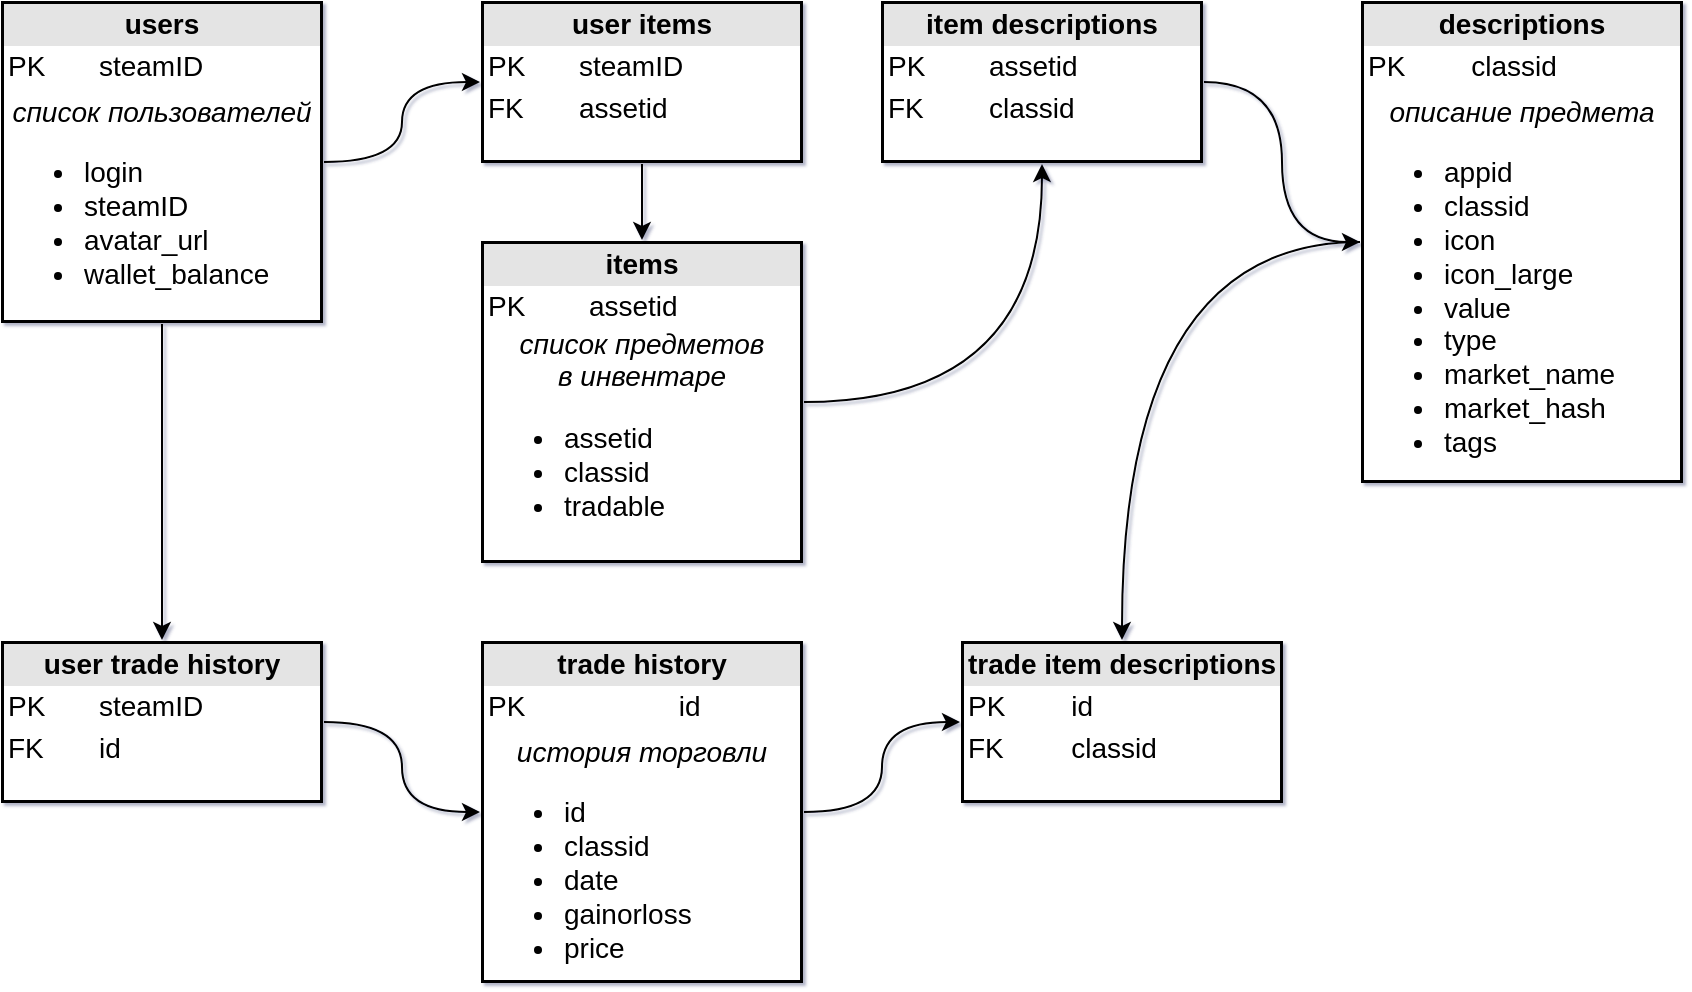 <mxfile version="13.7.9" type="embed"><diagram name="Page-1" id="9f46799a-70d6-7492-0946-bef42562c5a5"><mxGraphModel dx="1298" dy="838" grid="1" gridSize="10" guides="1" tooltips="1" connect="1" arrows="1" fold="1" page="1" pageScale="1" pageWidth="307" pageHeight="300" background="#ffffff" math="0" shadow="1"><root><mxCell id="0"/><mxCell id="1" parent="0"/><mxCell id="b2mbYdQ5OWqlQgxGF-j2-6" value="" style="edgeStyle=orthogonalEdgeStyle;rounded=0;orthogonalLoop=1;jettySize=auto;html=1;fontSize=14;fontColor=#000000;curved=1;strokeColor=#000000;" parent="1" source="b2mbYdQ5OWqlQgxGF-j2-1" target="b2mbYdQ5OWqlQgxGF-j2-5" edge="1"><mxGeometry relative="1" as="geometry"/></mxCell><mxCell id="b2mbYdQ5OWqlQgxGF-j2-16" value="" style="edgeStyle=orthogonalEdgeStyle;curved=1;rounded=0;orthogonalLoop=1;jettySize=auto;html=1;fontSize=14;fontColor=#000000;strokeColor=#000000;" parent="1" source="b2mbYdQ5OWqlQgxGF-j2-1" target="b2mbYdQ5OWqlQgxGF-j2-15" edge="1"><mxGeometry relative="1" as="geometry"/></mxCell><mxCell id="b2mbYdQ5OWqlQgxGF-j2-1" value="&lt;div style=&quot;text-align: center ; box-sizing: border-box ; width: 100% ; background: rgb(228 , 228 , 228) ; padding: 2px ; font-size: 14px&quot;&gt;&lt;b&gt;users&lt;/b&gt;&lt;/div&gt;&lt;table style=&quot;width: 100% ; font-size: 14px&quot; cellpadding=&quot;2&quot; cellspacing=&quot;0&quot;&gt;&lt;tbody style=&quot;font-size: 14px&quot;&gt;&lt;tr style=&quot;font-size: 14px&quot;&gt;&lt;td style=&quot;font-size: 14px&quot;&gt;PK&lt;/td&gt;&lt;td style=&quot;font-size: 14px&quot;&gt;steamID&lt;/td&gt;&lt;/tr&gt;&lt;tr style=&quot;font-size: 14px&quot;&gt;&lt;td style=&quot;font-size: 14px&quot;&gt;&lt;/td&gt;&lt;td style=&quot;font-size: 14px&quot;&gt;&lt;/td&gt;&lt;/tr&gt;&lt;/tbody&gt;&lt;/table&gt;&lt;span&gt;&lt;div style=&quot;text-align: center&quot;&gt;&lt;span&gt;&lt;i&gt;список пользователей&lt;/i&gt;&lt;/span&gt;&lt;/div&gt;&lt;/span&gt;&lt;ul style=&quot;font-size: 14px&quot;&gt;&lt;li style=&quot;font-size: 14px&quot;&gt;login&lt;/li&gt;&lt;li style=&quot;font-size: 14px&quot;&gt;steamID&lt;/li&gt;&lt;li style=&quot;font-size: 14px&quot;&gt;avatar_url&lt;/li&gt;&lt;li style=&quot;font-size: 14px&quot;&gt;wallet_balance&lt;/li&gt;&lt;/ul&gt;" style="verticalAlign=top;align=left;overflow=fill;html=1;rounded=0;glass=0;sketch=0;shadow=0;perimeterSpacing=1;fillColor=#FFFFFF;labelBorderColor=#000000;horizontal=1;metaEdit=0;collapsible=0;dropTarget=0;container=0;arcSize=12;fillOpacity=100;strokeOpacity=100;labelPadding=0;fontSize=14;fontColor=#000000;" parent="1" vertex="1"><mxGeometry x="40" y="40" width="160" height="160" as="geometry"/></mxCell><mxCell id="b2mbYdQ5OWqlQgxGF-j2-11" value="" style="edgeStyle=orthogonalEdgeStyle;curved=1;rounded=0;orthogonalLoop=1;jettySize=auto;html=1;fontSize=14;fontColor=#000000;strokeColor=#000000;" parent="1" source="b2mbYdQ5OWqlQgxGF-j2-4" target="b2mbYdQ5OWqlQgxGF-j2-8" edge="1"><mxGeometry relative="1" as="geometry"/></mxCell><mxCell id="b2mbYdQ5OWqlQgxGF-j2-4" value="&lt;div style=&quot;text-align: center ; box-sizing: border-box ; width: 100% ; background: rgb(228 , 228 , 228) ; padding: 2px ; font-size: 14px&quot;&gt;&lt;b&gt;items&lt;/b&gt;&lt;/div&gt;&lt;table style=&quot;width: 100% ; font-size: 14px&quot; cellpadding=&quot;2&quot; cellspacing=&quot;0&quot;&gt;&lt;tbody style=&quot;font-size: 14px&quot;&gt;&lt;tr style=&quot;font-size: 14px&quot;&gt;&lt;td style=&quot;font-size: 14px&quot;&gt;PK&lt;/td&gt;&lt;td style=&quot;font-size: 14px&quot;&gt;assetid&lt;/td&gt;&lt;/tr&gt;&lt;/tbody&gt;&lt;/table&gt;&lt;span&gt;&lt;div style=&quot;text-align: center&quot;&gt;&lt;span&gt;&lt;i&gt;список предметов&lt;/i&gt;&lt;/span&gt;&lt;/div&gt;&lt;div style=&quot;text-align: center&quot;&gt;&lt;span&gt;&lt;i&gt;в инвентаре&lt;/i&gt;&lt;/span&gt;&lt;/div&gt;&lt;/span&gt;&lt;ul&gt;&lt;li&gt;assetid&lt;/li&gt;&lt;li&gt;classid&lt;/li&gt;&lt;li&gt;tradable&lt;/li&gt;&lt;/ul&gt;" style="verticalAlign=top;align=left;overflow=fill;html=1;rounded=0;glass=0;sketch=0;shadow=0;perimeterSpacing=1;fillColor=#FFFFFF;labelBorderColor=#000000;horizontal=1;metaEdit=0;collapsible=0;dropTarget=0;container=0;arcSize=12;fillOpacity=100;strokeOpacity=100;labelPadding=0;fontSize=14;fontColor=#000000;" parent="1" vertex="1"><mxGeometry x="280" y="160" width="160" height="160" as="geometry"/></mxCell><mxCell id="b2mbYdQ5OWqlQgxGF-j2-7" value="" style="edgeStyle=orthogonalEdgeStyle;curved=1;rounded=0;orthogonalLoop=1;jettySize=auto;html=1;fontSize=14;fontColor=#000000;strokeColor=#000000;" parent="1" source="b2mbYdQ5OWqlQgxGF-j2-5" target="b2mbYdQ5OWqlQgxGF-j2-4" edge="1"><mxGeometry relative="1" as="geometry"/></mxCell><mxCell id="b2mbYdQ5OWqlQgxGF-j2-5" value="&lt;div style=&quot;text-align: center ; box-sizing: border-box ; width: 100% ; background: rgb(228 , 228 , 228) ; padding: 2px ; font-size: 14px&quot;&gt;&lt;b&gt;user items&lt;/b&gt;&lt;/div&gt;&lt;table style=&quot;width: 100% ; font-size: 14px&quot; cellpadding=&quot;2&quot; cellspacing=&quot;0&quot;&gt;&lt;tbody style=&quot;font-size: 14px&quot;&gt;&lt;tr style=&quot;font-size: 14px&quot;&gt;&lt;td style=&quot;font-size: 14px&quot;&gt;PK&lt;/td&gt;&lt;td style=&quot;font-size: 14px&quot;&gt;steamID&lt;/td&gt;&lt;/tr&gt;&lt;tr style=&quot;font-size: 14px&quot;&gt;&lt;td style=&quot;font-size: 14px&quot;&gt;FK&lt;/td&gt;&lt;td style=&quot;font-size: 14px&quot;&gt;assetid&lt;/td&gt;&lt;/tr&gt;&lt;tr style=&quot;font-size: 14px&quot;&gt;&lt;td style=&quot;font-size: 14px&quot;&gt;&lt;br style=&quot;font-size: 14px&quot;&gt;&lt;/td&gt;&lt;td style=&quot;font-size: 14px&quot;&gt;&lt;br style=&quot;font-size: 14px&quot;&gt;&lt;/td&gt;&lt;/tr&gt;&lt;/tbody&gt;&lt;/table&gt;" style="verticalAlign=top;align=left;overflow=fill;html=1;rounded=0;glass=0;sketch=0;shadow=0;perimeterSpacing=1;fillColor=#FFFFFF;labelBorderColor=#000000;horizontal=1;metaEdit=0;collapsible=0;dropTarget=0;container=0;arcSize=12;fillOpacity=100;strokeOpacity=100;labelPadding=0;fontSize=14;fontColor=#000000;" parent="1" vertex="1"><mxGeometry x="280" y="40" width="160" height="80" as="geometry"/></mxCell><mxCell id="b2mbYdQ5OWqlQgxGF-j2-12" value="" style="edgeStyle=orthogonalEdgeStyle;curved=1;rounded=0;orthogonalLoop=1;jettySize=auto;html=1;fontSize=14;fontColor=#000000;strokeColor=#000000;" parent="1" source="b2mbYdQ5OWqlQgxGF-j2-8" target="b2mbYdQ5OWqlQgxGF-j2-9" edge="1"><mxGeometry relative="1" as="geometry"/></mxCell><mxCell id="b2mbYdQ5OWqlQgxGF-j2-8" value="&lt;div style=&quot;text-align: center ; box-sizing: border-box ; width: 100% ; background: rgb(228 , 228 , 228) ; padding: 2px ; font-size: 14px&quot;&gt;&lt;b&gt;item descriptions&lt;/b&gt;&lt;/div&gt;&lt;table style=&quot;width: 100% ; font-size: 14px&quot; cellpadding=&quot;2&quot; cellspacing=&quot;0&quot;&gt;&lt;tbody style=&quot;font-size: 14px&quot;&gt;&lt;tr style=&quot;font-size: 14px&quot;&gt;&lt;td style=&quot;font-size: 14px&quot;&gt;PK&lt;/td&gt;&lt;td style=&quot;font-size: 14px&quot;&gt;assetid&lt;/td&gt;&lt;/tr&gt;&lt;tr style=&quot;font-size: 14px&quot;&gt;&lt;td style=&quot;font-size: 14px&quot;&gt;FK&lt;/td&gt;&lt;td style=&quot;font-size: 14px&quot;&gt;classid&lt;/td&gt;&lt;/tr&gt;&lt;tr style=&quot;font-size: 14px&quot;&gt;&lt;td style=&quot;font-size: 14px&quot;&gt;&lt;br style=&quot;font-size: 14px&quot;&gt;&lt;/td&gt;&lt;td style=&quot;font-size: 14px&quot;&gt;&lt;br style=&quot;font-size: 14px&quot;&gt;&lt;/td&gt;&lt;/tr&gt;&lt;/tbody&gt;&lt;/table&gt;" style="verticalAlign=top;align=left;overflow=fill;html=1;rounded=0;glass=0;sketch=0;shadow=0;perimeterSpacing=1;fillColor=#FFFFFF;labelBorderColor=#000000;horizontal=1;metaEdit=0;collapsible=0;dropTarget=0;container=0;arcSize=12;fillOpacity=100;strokeOpacity=100;labelPadding=0;fontSize=14;fontColor=#000000;" parent="1" vertex="1"><mxGeometry x="480" y="40" width="160" height="80" as="geometry"/></mxCell><mxCell id="b2mbYdQ5OWqlQgxGF-j2-19" value="" style="edgeStyle=orthogonalEdgeStyle;curved=1;rounded=0;orthogonalLoop=1;jettySize=auto;html=1;fontSize=14;fontColor=#000000;strokeColor=#000000;" parent="1" source="b2mbYdQ5OWqlQgxGF-j2-9" target="b2mbYdQ5OWqlQgxGF-j2-18" edge="1"><mxGeometry relative="1" as="geometry"/></mxCell><mxCell id="b2mbYdQ5OWqlQgxGF-j2-9" value="&lt;div style=&quot;text-align: center ; box-sizing: border-box ; width: 100% ; background: rgb(228 , 228 , 228) ; padding: 2px ; font-size: 14px&quot;&gt;&lt;b&gt;descriptions&lt;/b&gt;&lt;/div&gt;&lt;table style=&quot;width: 100% ; font-size: 14px&quot; cellpadding=&quot;2&quot; cellspacing=&quot;0&quot;&gt;&lt;tbody style=&quot;font-size: 14px&quot;&gt;&lt;tr style=&quot;font-size: 14px&quot;&gt;&lt;td style=&quot;font-size: 14px&quot;&gt;PK&lt;/td&gt;&lt;td style=&quot;font-size: 14px&quot;&gt;classid&lt;/td&gt;&lt;/tr&gt;&lt;tr style=&quot;font-size: 14px&quot;&gt;&lt;td style=&quot;font-size: 14px&quot;&gt;&lt;/td&gt;&lt;td style=&quot;font-size: 14px&quot;&gt;&lt;/td&gt;&lt;/tr&gt;&lt;/tbody&gt;&lt;/table&gt;&lt;span&gt;&lt;div style=&quot;text-align: center&quot;&gt;&lt;span&gt;&lt;i&gt;описание предмета&lt;/i&gt;&lt;/span&gt;&lt;/div&gt;&lt;/span&gt;&lt;ul&gt;&lt;li&gt;&lt;span&gt;appid&lt;/span&gt;&lt;/li&gt;&lt;li&gt;&lt;span&gt;classid&lt;/span&gt;&lt;/li&gt;&lt;li&gt;icon&lt;/li&gt;&lt;li&gt;icon_large&lt;/li&gt;&lt;li&gt;value&lt;/li&gt;&lt;li&gt;type&lt;/li&gt;&lt;li&gt;market_name&lt;/li&gt;&lt;li&gt;market_hash&amp;nbsp;&lt;/li&gt;&lt;li&gt;tags&lt;/li&gt;&lt;/ul&gt;" style="verticalAlign=top;align=left;overflow=fill;html=1;rounded=0;glass=0;sketch=0;shadow=0;perimeterSpacing=1;fillColor=#FFFFFF;labelBorderColor=#000000;horizontal=1;metaEdit=0;collapsible=0;dropTarget=0;container=0;arcSize=12;fillOpacity=100;strokeOpacity=100;labelPadding=0;fontSize=14;fontColor=#000000;" parent="1" vertex="1"><mxGeometry x="720" y="40" width="160" height="240" as="geometry"/></mxCell><mxCell id="b2mbYdQ5OWqlQgxGF-j2-20" value="" style="edgeStyle=orthogonalEdgeStyle;curved=1;rounded=0;orthogonalLoop=1;jettySize=auto;html=1;fontSize=14;fontColor=#000000;strokeColor=#000000;" parent="1" source="b2mbYdQ5OWqlQgxGF-j2-13" target="b2mbYdQ5OWqlQgxGF-j2-18" edge="1"><mxGeometry relative="1" as="geometry"/></mxCell><mxCell id="b2mbYdQ5OWqlQgxGF-j2-13" value="&lt;div style=&quot;text-align: center ; box-sizing: border-box ; width: 100% ; background: rgb(228 , 228 , 228) ; padding: 2px ; font-size: 14px&quot;&gt;&lt;b&gt;trade history&lt;/b&gt;&lt;/div&gt;&lt;table style=&quot;width: 100% ; font-size: 14px&quot; cellpadding=&quot;2&quot; cellspacing=&quot;0&quot;&gt;&lt;tbody style=&quot;font-size: 14px&quot;&gt;&lt;tr style=&quot;font-size: 14px&quot;&gt;&lt;td style=&quot;font-size: 14px&quot;&gt;PK&lt;/td&gt;&lt;td style=&quot;font-size: 14px&quot;&gt;id&lt;/td&gt;&lt;/tr&gt;&lt;tr style=&quot;font-size: 14px&quot;&gt;&lt;td style=&quot;font-size: 14px&quot;&gt;&lt;/td&gt;&lt;td style=&quot;font-size: 14px&quot;&gt;&lt;/td&gt;&lt;/tr&gt;&lt;/tbody&gt;&lt;/table&gt;&lt;span&gt;&lt;div style=&quot;text-align: center&quot;&gt;&lt;span&gt;&lt;i&gt;история торговли&lt;/i&gt;&lt;/span&gt;&lt;/div&gt;&lt;/span&gt;&lt;ul&gt;&lt;li&gt;id&lt;/li&gt;&lt;li&gt;classid&lt;/li&gt;&lt;li&gt;date&lt;/li&gt;&lt;li&gt;gainorloss&lt;/li&gt;&lt;li&gt;price&lt;/li&gt;&lt;/ul&gt;" style="verticalAlign=top;align=left;overflow=fill;html=1;rounded=0;glass=0;sketch=0;shadow=0;perimeterSpacing=1;fillColor=#FFFFFF;labelBorderColor=#000000;horizontal=1;metaEdit=0;collapsible=0;dropTarget=0;container=0;arcSize=12;fillOpacity=100;strokeOpacity=100;labelPadding=0;fontSize=14;fontColor=#000000;" parent="1" vertex="1"><mxGeometry x="280" y="360" width="160" height="170" as="geometry"/></mxCell><mxCell id="b2mbYdQ5OWqlQgxGF-j2-17" value="" style="edgeStyle=orthogonalEdgeStyle;curved=1;rounded=0;orthogonalLoop=1;jettySize=auto;html=1;fontSize=14;fontColor=#000000;strokeColor=#000000;" parent="1" source="b2mbYdQ5OWqlQgxGF-j2-15" target="b2mbYdQ5OWqlQgxGF-j2-13" edge="1"><mxGeometry relative="1" as="geometry"/></mxCell><mxCell id="b2mbYdQ5OWqlQgxGF-j2-15" value="&lt;div style=&quot;text-align: center ; box-sizing: border-box ; width: 100% ; background: rgb(228 , 228 , 228) ; padding: 2px ; font-size: 14px&quot;&gt;&lt;b&gt;user trade history&lt;/b&gt;&lt;/div&gt;&lt;table style=&quot;width: 100% ; font-size: 14px&quot; cellpadding=&quot;2&quot; cellspacing=&quot;0&quot;&gt;&lt;tbody style=&quot;font-size: 14px&quot;&gt;&lt;tr style=&quot;font-size: 14px&quot;&gt;&lt;td style=&quot;font-size: 14px&quot;&gt;PK&lt;/td&gt;&lt;td style=&quot;font-size: 14px&quot;&gt;steamID&lt;/td&gt;&lt;/tr&gt;&lt;tr style=&quot;font-size: 14px&quot;&gt;&lt;td style=&quot;font-size: 14px&quot;&gt;FK&lt;/td&gt;&lt;td style=&quot;font-size: 14px&quot;&gt;id&lt;/td&gt;&lt;/tr&gt;&lt;tr style=&quot;font-size: 14px&quot;&gt;&lt;td style=&quot;font-size: 14px&quot;&gt;&lt;br style=&quot;font-size: 14px&quot;&gt;&lt;/td&gt;&lt;td style=&quot;font-size: 14px&quot;&gt;&lt;br style=&quot;font-size: 14px&quot;&gt;&lt;/td&gt;&lt;/tr&gt;&lt;/tbody&gt;&lt;/table&gt;" style="verticalAlign=top;align=left;overflow=fill;html=1;rounded=0;glass=0;sketch=0;shadow=0;perimeterSpacing=1;fillColor=#FFFFFF;labelBorderColor=#000000;horizontal=1;metaEdit=0;collapsible=0;dropTarget=0;container=0;arcSize=12;fillOpacity=100;strokeOpacity=100;labelPadding=0;fontSize=14;fontColor=#000000;" parent="1" vertex="1"><mxGeometry x="40" y="360" width="160" height="80" as="geometry"/></mxCell><mxCell id="b2mbYdQ5OWqlQgxGF-j2-18" value="&lt;div style=&quot;text-align: center ; box-sizing: border-box ; width: 100% ; background: rgb(228 , 228 , 228) ; padding: 2px ; font-size: 14px&quot;&gt;&lt;b&gt;trade item descriptions&lt;/b&gt;&lt;/div&gt;&lt;table style=&quot;width: 100% ; font-size: 14px&quot; cellpadding=&quot;2&quot; cellspacing=&quot;0&quot;&gt;&lt;tbody style=&quot;font-size: 14px&quot;&gt;&lt;tr style=&quot;font-size: 14px&quot;&gt;&lt;td style=&quot;font-size: 14px&quot;&gt;PK&lt;/td&gt;&lt;td style=&quot;font-size: 14px&quot;&gt;id&lt;/td&gt;&lt;/tr&gt;&lt;tr style=&quot;font-size: 14px&quot;&gt;&lt;td style=&quot;font-size: 14px&quot;&gt;FK&lt;/td&gt;&lt;td style=&quot;font-size: 14px&quot;&gt;classid&lt;/td&gt;&lt;/tr&gt;&lt;tr style=&quot;font-size: 14px&quot;&gt;&lt;td style=&quot;font-size: 14px&quot;&gt;&lt;br style=&quot;font-size: 14px&quot;&gt;&lt;/td&gt;&lt;td style=&quot;font-size: 14px&quot;&gt;&lt;br style=&quot;font-size: 14px&quot;&gt;&lt;/td&gt;&lt;/tr&gt;&lt;/tbody&gt;&lt;/table&gt;" style="verticalAlign=top;align=left;overflow=fill;html=1;rounded=0;glass=0;sketch=0;shadow=0;perimeterSpacing=1;fillColor=#FFFFFF;labelBorderColor=#000000;horizontal=1;metaEdit=0;collapsible=0;dropTarget=0;container=0;arcSize=12;fillOpacity=100;strokeOpacity=100;labelPadding=0;fontSize=14;fontColor=#000000;" parent="1" vertex="1"><mxGeometry x="520" y="360" width="160" height="80" as="geometry"/></mxCell></root></mxGraphModel></diagram></mxfile>